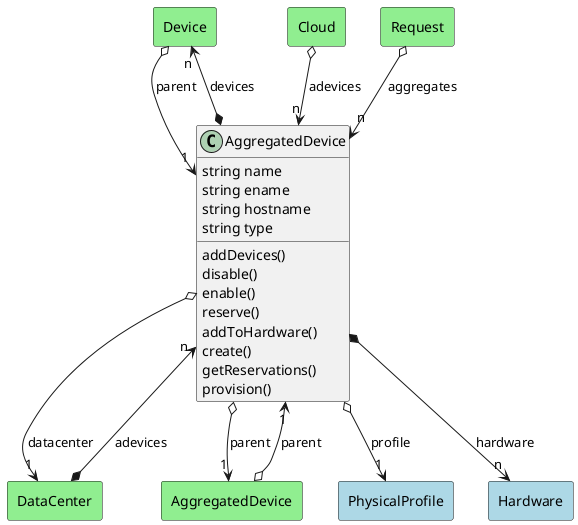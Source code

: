 @startuml

class "AggregatedDevice" as Model {
 string name
 string ename
 string hostname
 string type

 addDevices()
 disable()
 enable()
 reserve()
 addToHardware()
 create()
 getReservations()
 provision()
 
}

rectangle "Device" as Device #lightblue {
}

Model *--> "n" Device : devices


rectangle "PhysicalProfile" as PhysicalProfile #lightblue {
}

Model o--> "1" PhysicalProfile : profile


rectangle "DataCenter" as DataCenter #lightblue {
}

Model o--> "1" DataCenter : datacenter


rectangle "Hardware" as Hardware #lightblue {
}

Model *--> "n" Hardware : hardware


rectangle "AggregatedDevice" as AggregatedDevice #lightblue {
}

Model o--> "1" AggregatedDevice : parent




    rectangle "AggregatedDevice" as AggregatedDevice #lightgreen {
    }
    
        AggregatedDevice   o--> "1" Model : "parent"
    
    rectangle "DataCenter" as DataCenter #lightgreen {
    }
    
        DataCenter   *--> "n" Model : "adevices"
    
    rectangle "Device" as Device #lightgreen {
    }
    
        Device   o--> "1" Model : "parent"
    
    rectangle "Cloud" as Cloud #lightgreen {
    }
    
        Cloud   o--> "n" Model : "adevices"
    
    rectangle "Request" as Request #lightgreen {
    }
    
        Request   o--> "n" Model : "aggregates"
    

@enduml

